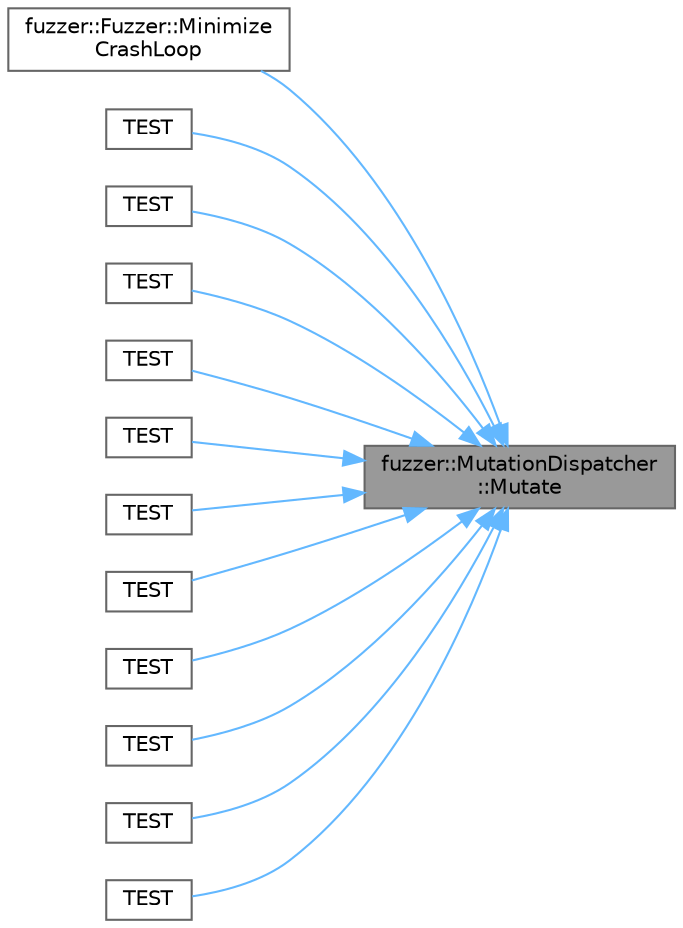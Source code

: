 digraph "fuzzer::MutationDispatcher::Mutate"
{
 // LATEX_PDF_SIZE
  bgcolor="transparent";
  edge [fontname=Helvetica,fontsize=10,labelfontname=Helvetica,labelfontsize=10];
  node [fontname=Helvetica,fontsize=10,shape=box,height=0.2,width=0.4];
  rankdir="RL";
  Node1 [id="Node000001",label="fuzzer::MutationDispatcher\l::Mutate",height=0.2,width=0.4,color="gray40", fillcolor="grey60", style="filled", fontcolor="black",tooltip=" "];
  Node1 -> Node2 [id="edge1_Node000001_Node000002",dir="back",color="steelblue1",style="solid",tooltip=" "];
  Node2 [id="Node000002",label="fuzzer::Fuzzer::Minimize\lCrashLoop",height=0.2,width=0.4,color="grey40", fillcolor="white", style="filled",URL="$classfuzzer_1_1_fuzzer.html#a54326d89b0de8eb858c70dfa78c5cc57",tooltip=" "];
  Node1 -> Node3 [id="edge2_Node000001_Node000003",dir="back",color="steelblue1",style="solid",tooltip=" "];
  Node3 [id="Node000003",label="TEST",height=0.2,width=0.4,color="grey40", fillcolor="white", style="filled",URL="$_fuzzer_unittest_8cpp.html#a62282e5242fb713b8f86bdae470d4fb4",tooltip=" "];
  Node1 -> Node4 [id="edge3_Node000001_Node000004",dir="back",color="steelblue1",style="solid",tooltip=" "];
  Node4 [id="Node000004",label="TEST",height=0.2,width=0.4,color="grey40", fillcolor="white", style="filled",URL="$_fuzzer_unittest_8cpp.html#a75dbdfb646677b6714c2af5a854f65f0",tooltip=" "];
  Node1 -> Node5 [id="edge4_Node000001_Node000005",dir="back",color="steelblue1",style="solid",tooltip=" "];
  Node5 [id="Node000005",label="TEST",height=0.2,width=0.4,color="grey40", fillcolor="white", style="filled",URL="$_fuzzer_unittest_8cpp.html#a02e07e7934913f07a182b32be95c600b",tooltip=" "];
  Node1 -> Node6 [id="edge5_Node000001_Node000006",dir="back",color="steelblue1",style="solid",tooltip=" "];
  Node6 [id="Node000006",label="TEST",height=0.2,width=0.4,color="grey40", fillcolor="white", style="filled",URL="$_fuzzer_unittest_8cpp.html#a66e0e5b207bb7484d98826708dda3c1f",tooltip=" "];
  Node1 -> Node7 [id="edge6_Node000001_Node000007",dir="back",color="steelblue1",style="solid",tooltip=" "];
  Node7 [id="Node000007",label="TEST",height=0.2,width=0.4,color="grey40", fillcolor="white", style="filled",URL="$_fuzzer_unittest_8cpp.html#a610166d0105a8c2545b3e2d86a666773",tooltip=" "];
  Node1 -> Node8 [id="edge7_Node000001_Node000008",dir="back",color="steelblue1",style="solid",tooltip=" "];
  Node8 [id="Node000008",label="TEST",height=0.2,width=0.4,color="grey40", fillcolor="white", style="filled",URL="$_fuzzer_unittest_8cpp.html#ac194da37e18a2ad23ec75c59367f0de9",tooltip=" "];
  Node1 -> Node9 [id="edge8_Node000001_Node000009",dir="back",color="steelblue1",style="solid",tooltip=" "];
  Node9 [id="Node000009",label="TEST",height=0.2,width=0.4,color="grey40", fillcolor="white", style="filled",URL="$_fuzzer_unittest_8cpp.html#a7a45818c35b759905c0c71964ffab99c",tooltip=" "];
  Node1 -> Node10 [id="edge9_Node000001_Node000010",dir="back",color="steelblue1",style="solid",tooltip=" "];
  Node10 [id="Node000010",label="TEST",height=0.2,width=0.4,color="grey40", fillcolor="white", style="filled",URL="$_fuzzer_unittest_8cpp.html#aeaef2bc2fb4a9c7af6db7ea1f0f198b7",tooltip=" "];
  Node1 -> Node11 [id="edge10_Node000001_Node000011",dir="back",color="steelblue1",style="solid",tooltip=" "];
  Node11 [id="Node000011",label="TEST",height=0.2,width=0.4,color="grey40", fillcolor="white", style="filled",URL="$_fuzzer_unittest_8cpp.html#aba449081eb433d71f5801865c6a48657",tooltip=" "];
  Node1 -> Node12 [id="edge11_Node000001_Node000012",dir="back",color="steelblue1",style="solid",tooltip=" "];
  Node12 [id="Node000012",label="TEST",height=0.2,width=0.4,color="grey40", fillcolor="white", style="filled",URL="$_fuzzer_unittest_8cpp.html#a08bfd7dc67a7ad6818c638c4dcf34b5d",tooltip=" "];
  Node1 -> Node13 [id="edge12_Node000001_Node000013",dir="back",color="steelblue1",style="solid",tooltip=" "];
  Node13 [id="Node000013",label="TEST",height=0.2,width=0.4,color="grey40", fillcolor="white", style="filled",URL="$_fuzzer_unittest_8cpp.html#ac8864b52510ffc804e15d4dbc7645698",tooltip=" "];
}
